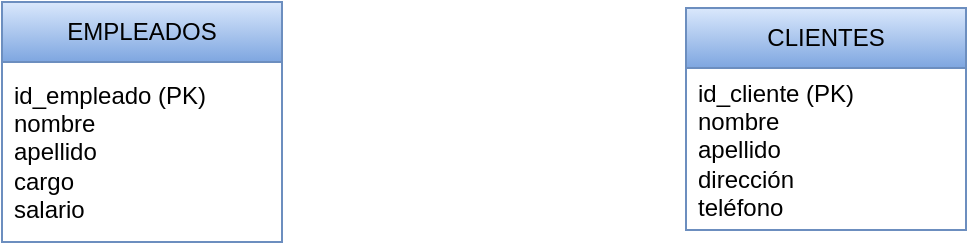 <mxfile version="24.2.5" type="github">
  <diagram name="Página-1" id="q87BiIpikEZuB7U_goR0">
    <mxGraphModel dx="880" dy="468" grid="1" gridSize="1" guides="1" tooltips="1" connect="1" arrows="1" fold="1" page="1" pageScale="1" pageWidth="827" pageHeight="1169" math="0" shadow="0">
      <root>
        <mxCell id="0" />
        <mxCell id="1" parent="0" />
        <mxCell id="7NWND6y4SpeGCh8oB7Ho-7" value="EMPLEADOS" style="swimlane;fontStyle=0;childLayout=stackLayout;horizontal=1;startSize=30;horizontalStack=0;resizeParent=1;resizeParentMax=0;resizeLast=0;collapsible=1;marginBottom=0;whiteSpace=wrap;html=1;fillColor=#dae8fc;gradientColor=#7ea6e0;strokeColor=#6c8ebf;" vertex="1" parent="1">
          <mxGeometry x="103" y="66" width="140" height="120" as="geometry" />
        </mxCell>
        <mxCell id="7NWND6y4SpeGCh8oB7Ho-10" value="&lt;div&gt;id_empleado (PK)&lt;/div&gt;&lt;div&gt;nombre&lt;/div&gt;&lt;div&gt;apellido&lt;/div&gt;&lt;div&gt;cargo&lt;/div&gt;&lt;div&gt;salario&lt;/div&gt;" style="text;strokeColor=none;fillColor=none;align=left;verticalAlign=middle;spacingLeft=4;spacingRight=4;overflow=hidden;points=[[0,0.5],[1,0.5]];portConstraint=eastwest;rotatable=0;whiteSpace=wrap;html=1;" vertex="1" parent="7NWND6y4SpeGCh8oB7Ho-7">
          <mxGeometry y="30" width="140" height="90" as="geometry" />
        </mxCell>
        <mxCell id="7NWND6y4SpeGCh8oB7Ho-11" value="CLIENTES" style="swimlane;fontStyle=0;childLayout=stackLayout;horizontal=1;startSize=30;horizontalStack=0;resizeParent=1;resizeParentMax=0;resizeLast=0;collapsible=1;marginBottom=0;whiteSpace=wrap;html=1;fillColor=#dae8fc;gradientColor=#7ea6e0;strokeColor=#6c8ebf;" vertex="1" parent="1">
          <mxGeometry x="445" y="69" width="140" height="111" as="geometry" />
        </mxCell>
        <mxCell id="7NWND6y4SpeGCh8oB7Ho-14" value="&lt;div&gt;id_cliente (PK)&lt;/div&gt;&lt;div&gt;nombre&lt;/div&gt;&lt;div&gt;apellido&lt;/div&gt;&lt;div&gt;dirección&lt;/div&gt;&lt;div&gt;teléfono&lt;/div&gt;" style="text;strokeColor=none;fillColor=none;align=left;verticalAlign=middle;spacingLeft=4;spacingRight=4;overflow=hidden;points=[[0,0.5],[1,0.5]];portConstraint=eastwest;rotatable=0;whiteSpace=wrap;html=1;" vertex="1" parent="7NWND6y4SpeGCh8oB7Ho-11">
          <mxGeometry y="30" width="140" height="81" as="geometry" />
        </mxCell>
      </root>
    </mxGraphModel>
  </diagram>
</mxfile>
